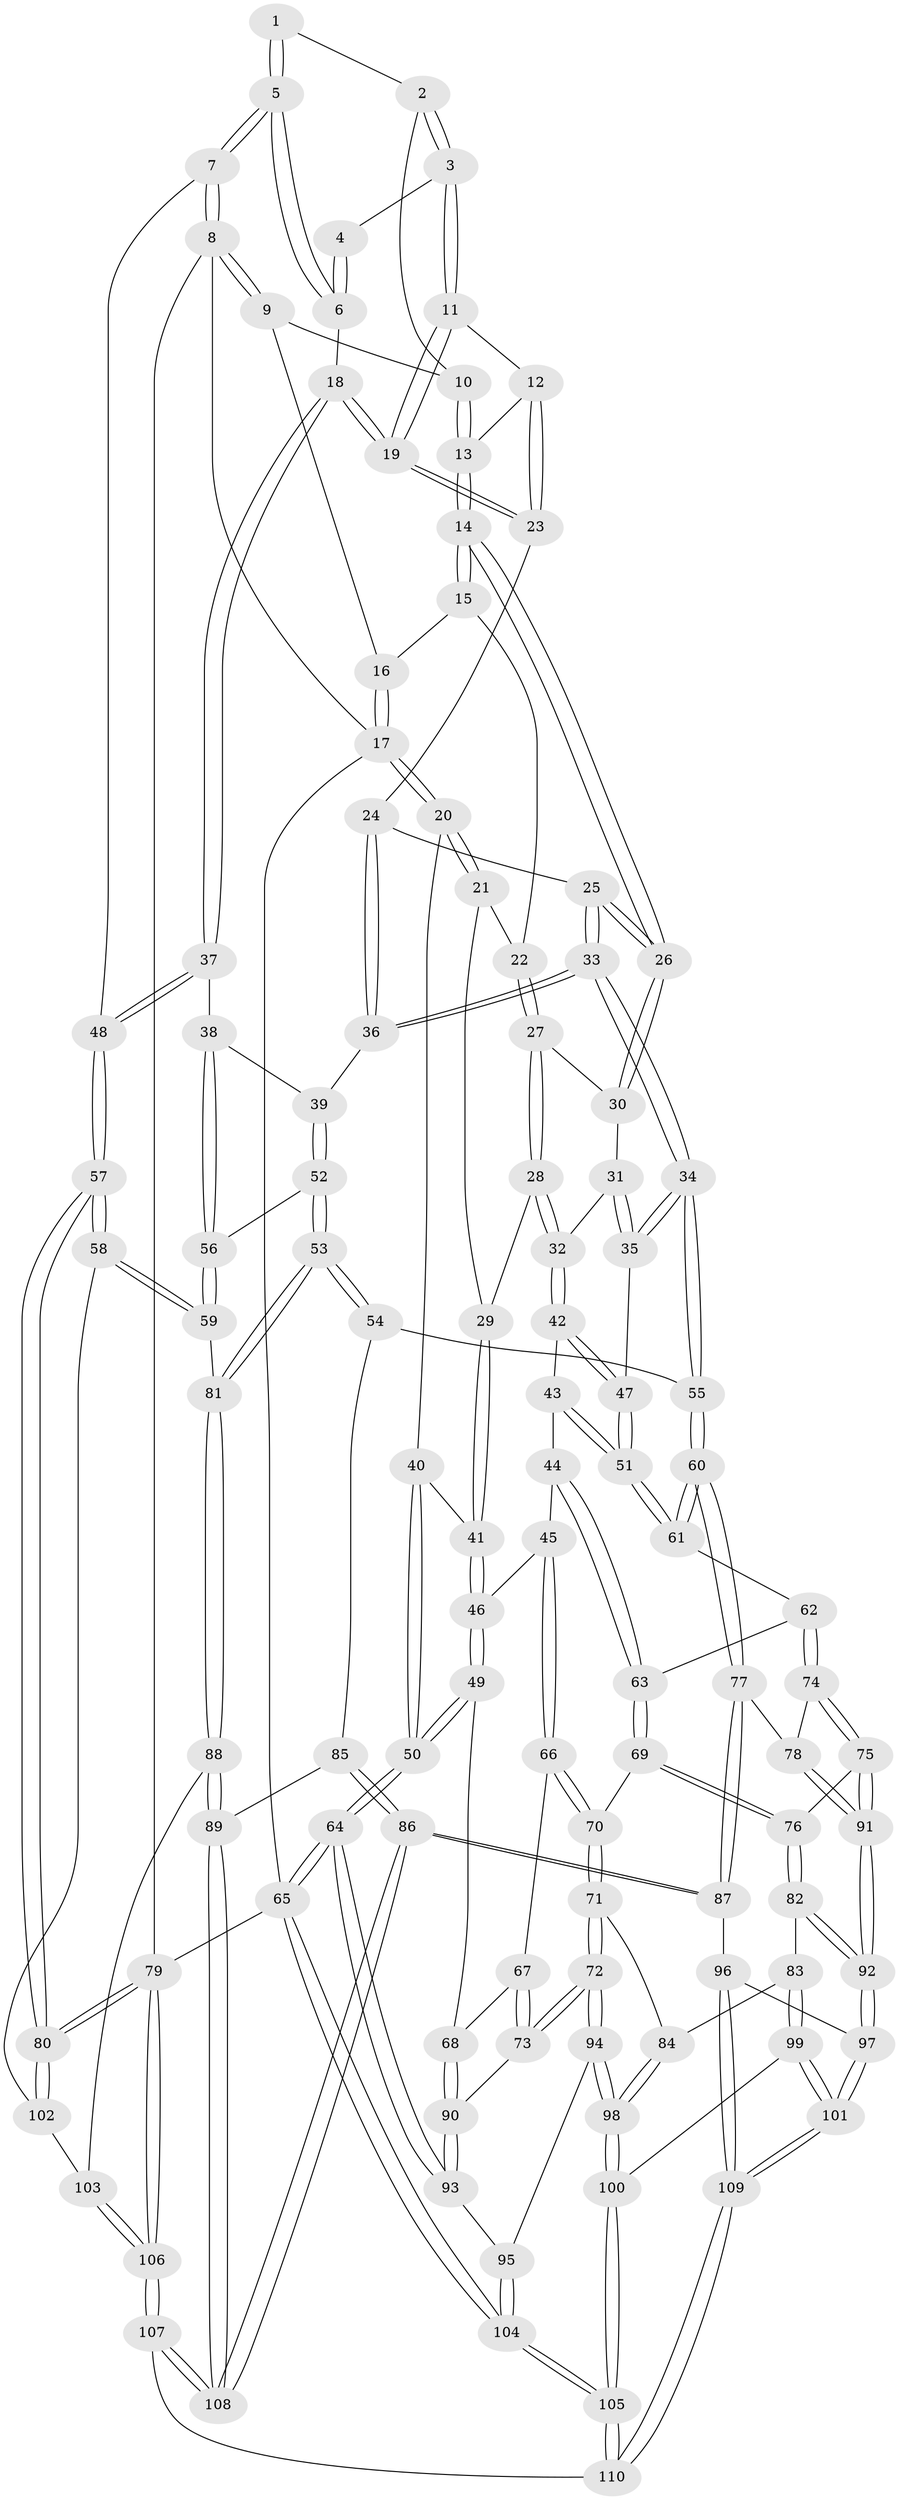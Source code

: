 // coarse degree distribution, {2: 0.01818181818181818, 4: 0.5818181818181818, 3: 0.36363636363636365, 5: 0.03636363636363636}
// Generated by graph-tools (version 1.1) at 2025/38/03/04/25 23:38:36]
// undirected, 110 vertices, 272 edges
graph export_dot {
  node [color=gray90,style=filled];
  1 [pos="+1+0.05241958528427528"];
  2 [pos="+0.712335368662565+0.07155942913951044"];
  3 [pos="+0.8339851135557066+0.17861937137140746"];
  4 [pos="+0.9114741762301765+0.16379335102671733"];
  5 [pos="+1+0"];
  6 [pos="+0.9525753078829998+0.22355687139609262"];
  7 [pos="+1+0"];
  8 [pos="+1+0"];
  9 [pos="+0.5827313568560365+0"];
  10 [pos="+0.7047579185811254+0.06758663034917997"];
  11 [pos="+0.8333992128171946+0.24666033371796653"];
  12 [pos="+0.756156801598949+0.2951277812992737"];
  13 [pos="+0.7163784378764216+0.295230115230114"];
  14 [pos="+0.6819380206661082+0.32376139223530415"];
  15 [pos="+0.48311439728046685+0.11933146258301963"];
  16 [pos="+0.5795344687028373+0"];
  17 [pos="+0+0"];
  18 [pos="+1+0.40809711243118874"];
  19 [pos="+0.97550922481798+0.4026440885672746"];
  20 [pos="+0+0"];
  21 [pos="+0.321467922792536+0.1872541725437378"];
  22 [pos="+0.4272318162144039+0.1807286721265527"];
  23 [pos="+0.8546393375119247+0.4211876474623629"];
  24 [pos="+0.8248391635565693+0.43559729456218915"];
  25 [pos="+0.6739278513649706+0.4023886050527839"];
  26 [pos="+0.662771678351599+0.3834206040138659"];
  27 [pos="+0.4420164652288384+0.26546340771762694"];
  28 [pos="+0.40019407276288044+0.4292465603600573"];
  29 [pos="+0.13519644770343953+0.38069989111434616"];
  30 [pos="+0.5888858279160689+0.38064282532676924"];
  31 [pos="+0.5744978793706357+0.4017413016835619"];
  32 [pos="+0.4079554390591769+0.45839034085948804"];
  33 [pos="+0.6418433682344623+0.6044262885219014"];
  34 [pos="+0.6164131545533423+0.6230648329754166"];
  35 [pos="+0.5130296407135133+0.5667054296284627"];
  36 [pos="+0.7537658128362387+0.5884577209119275"];
  37 [pos="+1+0.4100357112120282"];
  38 [pos="+0.9045646832313287+0.6060251055366008"];
  39 [pos="+0.771761748723414+0.5974200617115354"];
  40 [pos="+0+0.18137812543761941"];
  41 [pos="+0.12321949953085173+0.38679230895128464"];
  42 [pos="+0.4170851857612526+0.5218288273640699"];
  43 [pos="+0.3506995918360216+0.5640252827756406"];
  44 [pos="+0.3072253848359381+0.5887744228639371"];
  45 [pos="+0.2099353020882959+0.5935423367739531"];
  46 [pos="+0.15910220835110558+0.5495158912064629"];
  47 [pos="+0.5021209769389063+0.5641150013183227"];
  48 [pos="+1+0.41158747701659704"];
  49 [pos="+0+0.6946644335004413"];
  50 [pos="+0+0.6933272887955069"];
  51 [pos="+0.4256507816811491+0.6976055024134398"];
  52 [pos="+0.8193784055169612+0.7310544561803122"];
  53 [pos="+0.7671709672733074+0.7837136033366369"];
  54 [pos="+0.6942832571680685+0.7554876914104637"];
  55 [pos="+0.6155637892273187+0.6687896088659238"];
  56 [pos="+0.945067110663908+0.7142655440811977"];
  57 [pos="+1+0.826571466368639"];
  58 [pos="+1+0.7858143555515248"];
  59 [pos="+1+0.7738417202405077"];
  60 [pos="+0.5560622961022575+0.744238538117764"];
  61 [pos="+0.4213479392596918+0.7085210514601559"];
  62 [pos="+0.37311920943584675+0.7381778526935324"];
  63 [pos="+0.37250904053727696+0.7377720829016163"];
  64 [pos="+0+1"];
  65 [pos="+0+1"];
  66 [pos="+0.19879043858337803+0.6962889546885065"];
  67 [pos="+0.16648727635491264+0.7148575181024942"];
  68 [pos="+0+0.7312288371792821"];
  69 [pos="+0.26008524856481363+0.7629451614944083"];
  70 [pos="+0.22795913909205323+0.7520196616919345"];
  71 [pos="+0.1974530719752829+0.8338733970100707"];
  72 [pos="+0.13440397821237313+0.8666568200978906"];
  73 [pos="+0.0873648600308802+0.8262688107806218"];
  74 [pos="+0.3857882380710822+0.7729615211688348"];
  75 [pos="+0.36515507695768173+0.8183360545145386"];
  76 [pos="+0.3057507389678702+0.8364090913620478"];
  77 [pos="+0.5275433294810725+0.8106934657896485"];
  78 [pos="+0.47198667913881476+0.8052710483287847"];
  79 [pos="+1+1"];
  80 [pos="+1+1"];
  81 [pos="+0.7923727095654162+0.8417045860686095"];
  82 [pos="+0.29601629164087284+0.8572649451072581"];
  83 [pos="+0.27458302886831476+0.8812571083447949"];
  84 [pos="+0.2607416365240234+0.8817779214854731"];
  85 [pos="+0.6918660988765916+0.7628969902572045"];
  86 [pos="+0.5793812943358291+0.9405103406122556"];
  87 [pos="+0.5482218644383762+0.9117111944461196"];
  88 [pos="+0.7898930197136358+0.8910023814522247"];
  89 [pos="+0.6816041103303065+0.9342539012156207"];
  90 [pos="+0.0677790544601472+0.8206849543459687"];
  91 [pos="+0.39076397128566503+0.8831031897335735"];
  92 [pos="+0.3920966512387852+0.9074803305353992"];
  93 [pos="+0.010463212573930248+0.9142615906700937"];
  94 [pos="+0.1346919839133326+0.9090639261890995"];
  95 [pos="+0.10358586699937268+0.9396123657372768"];
  96 [pos="+0.524618636410434+0.9161634845631216"];
  97 [pos="+0.39463063053668285+0.9171794564452069"];
  98 [pos="+0.2053518734808403+0.9605715883991848"];
  99 [pos="+0.33540596930257704+0.9662835461638958"];
  100 [pos="+0.20775975336847824+0.9664339035576066"];
  101 [pos="+0.35058782291256185+0.9752366149214987"];
  102 [pos="+0.86356774215817+0.9242772973719279"];
  103 [pos="+0.8256282922808076+0.9243254959287042"];
  104 [pos="+0+1"];
  105 [pos="+0.15823009197382878+1"];
  106 [pos="+0.7748635017077574+1"];
  107 [pos="+0.6336805415312351+1"];
  108 [pos="+0.6122596062197009+0.983268633856222"];
  109 [pos="+0.36407275670459577+1"];
  110 [pos="+0.3620223996151804+1"];
  1 -- 2;
  1 -- 5;
  1 -- 5;
  2 -- 3;
  2 -- 3;
  2 -- 10;
  3 -- 4;
  3 -- 11;
  3 -- 11;
  4 -- 6;
  4 -- 6;
  5 -- 6;
  5 -- 6;
  5 -- 7;
  5 -- 7;
  6 -- 18;
  7 -- 8;
  7 -- 8;
  7 -- 48;
  8 -- 9;
  8 -- 9;
  8 -- 17;
  8 -- 79;
  9 -- 10;
  9 -- 16;
  10 -- 13;
  10 -- 13;
  11 -- 12;
  11 -- 19;
  11 -- 19;
  12 -- 13;
  12 -- 23;
  12 -- 23;
  13 -- 14;
  13 -- 14;
  14 -- 15;
  14 -- 15;
  14 -- 26;
  14 -- 26;
  15 -- 16;
  15 -- 22;
  16 -- 17;
  16 -- 17;
  17 -- 20;
  17 -- 20;
  17 -- 65;
  18 -- 19;
  18 -- 19;
  18 -- 37;
  18 -- 37;
  19 -- 23;
  19 -- 23;
  20 -- 21;
  20 -- 21;
  20 -- 40;
  21 -- 22;
  21 -- 29;
  22 -- 27;
  22 -- 27;
  23 -- 24;
  24 -- 25;
  24 -- 36;
  24 -- 36;
  25 -- 26;
  25 -- 26;
  25 -- 33;
  25 -- 33;
  26 -- 30;
  26 -- 30;
  27 -- 28;
  27 -- 28;
  27 -- 30;
  28 -- 29;
  28 -- 32;
  28 -- 32;
  29 -- 41;
  29 -- 41;
  30 -- 31;
  31 -- 32;
  31 -- 35;
  31 -- 35;
  32 -- 42;
  32 -- 42;
  33 -- 34;
  33 -- 34;
  33 -- 36;
  33 -- 36;
  34 -- 35;
  34 -- 35;
  34 -- 55;
  34 -- 55;
  35 -- 47;
  36 -- 39;
  37 -- 38;
  37 -- 48;
  37 -- 48;
  38 -- 39;
  38 -- 56;
  38 -- 56;
  39 -- 52;
  39 -- 52;
  40 -- 41;
  40 -- 50;
  40 -- 50;
  41 -- 46;
  41 -- 46;
  42 -- 43;
  42 -- 47;
  42 -- 47;
  43 -- 44;
  43 -- 51;
  43 -- 51;
  44 -- 45;
  44 -- 63;
  44 -- 63;
  45 -- 46;
  45 -- 66;
  45 -- 66;
  46 -- 49;
  46 -- 49;
  47 -- 51;
  47 -- 51;
  48 -- 57;
  48 -- 57;
  49 -- 50;
  49 -- 50;
  49 -- 68;
  50 -- 64;
  50 -- 64;
  51 -- 61;
  51 -- 61;
  52 -- 53;
  52 -- 53;
  52 -- 56;
  53 -- 54;
  53 -- 54;
  53 -- 81;
  53 -- 81;
  54 -- 55;
  54 -- 85;
  55 -- 60;
  55 -- 60;
  56 -- 59;
  56 -- 59;
  57 -- 58;
  57 -- 58;
  57 -- 80;
  57 -- 80;
  58 -- 59;
  58 -- 59;
  58 -- 102;
  59 -- 81;
  60 -- 61;
  60 -- 61;
  60 -- 77;
  60 -- 77;
  61 -- 62;
  62 -- 63;
  62 -- 74;
  62 -- 74;
  63 -- 69;
  63 -- 69;
  64 -- 65;
  64 -- 65;
  64 -- 93;
  64 -- 93;
  65 -- 104;
  65 -- 104;
  65 -- 79;
  66 -- 67;
  66 -- 70;
  66 -- 70;
  67 -- 68;
  67 -- 73;
  67 -- 73;
  68 -- 90;
  68 -- 90;
  69 -- 70;
  69 -- 76;
  69 -- 76;
  70 -- 71;
  70 -- 71;
  71 -- 72;
  71 -- 72;
  71 -- 84;
  72 -- 73;
  72 -- 73;
  72 -- 94;
  72 -- 94;
  73 -- 90;
  74 -- 75;
  74 -- 75;
  74 -- 78;
  75 -- 76;
  75 -- 91;
  75 -- 91;
  76 -- 82;
  76 -- 82;
  77 -- 78;
  77 -- 87;
  77 -- 87;
  78 -- 91;
  78 -- 91;
  79 -- 80;
  79 -- 80;
  79 -- 106;
  79 -- 106;
  80 -- 102;
  80 -- 102;
  81 -- 88;
  81 -- 88;
  82 -- 83;
  82 -- 92;
  82 -- 92;
  83 -- 84;
  83 -- 99;
  83 -- 99;
  84 -- 98;
  84 -- 98;
  85 -- 86;
  85 -- 86;
  85 -- 89;
  86 -- 87;
  86 -- 87;
  86 -- 108;
  86 -- 108;
  87 -- 96;
  88 -- 89;
  88 -- 89;
  88 -- 103;
  89 -- 108;
  89 -- 108;
  90 -- 93;
  90 -- 93;
  91 -- 92;
  91 -- 92;
  92 -- 97;
  92 -- 97;
  93 -- 95;
  94 -- 95;
  94 -- 98;
  94 -- 98;
  95 -- 104;
  95 -- 104;
  96 -- 97;
  96 -- 109;
  96 -- 109;
  97 -- 101;
  97 -- 101;
  98 -- 100;
  98 -- 100;
  99 -- 100;
  99 -- 101;
  99 -- 101;
  100 -- 105;
  100 -- 105;
  101 -- 109;
  101 -- 109;
  102 -- 103;
  103 -- 106;
  103 -- 106;
  104 -- 105;
  104 -- 105;
  105 -- 110;
  105 -- 110;
  106 -- 107;
  106 -- 107;
  107 -- 108;
  107 -- 108;
  107 -- 110;
  109 -- 110;
  109 -- 110;
}
